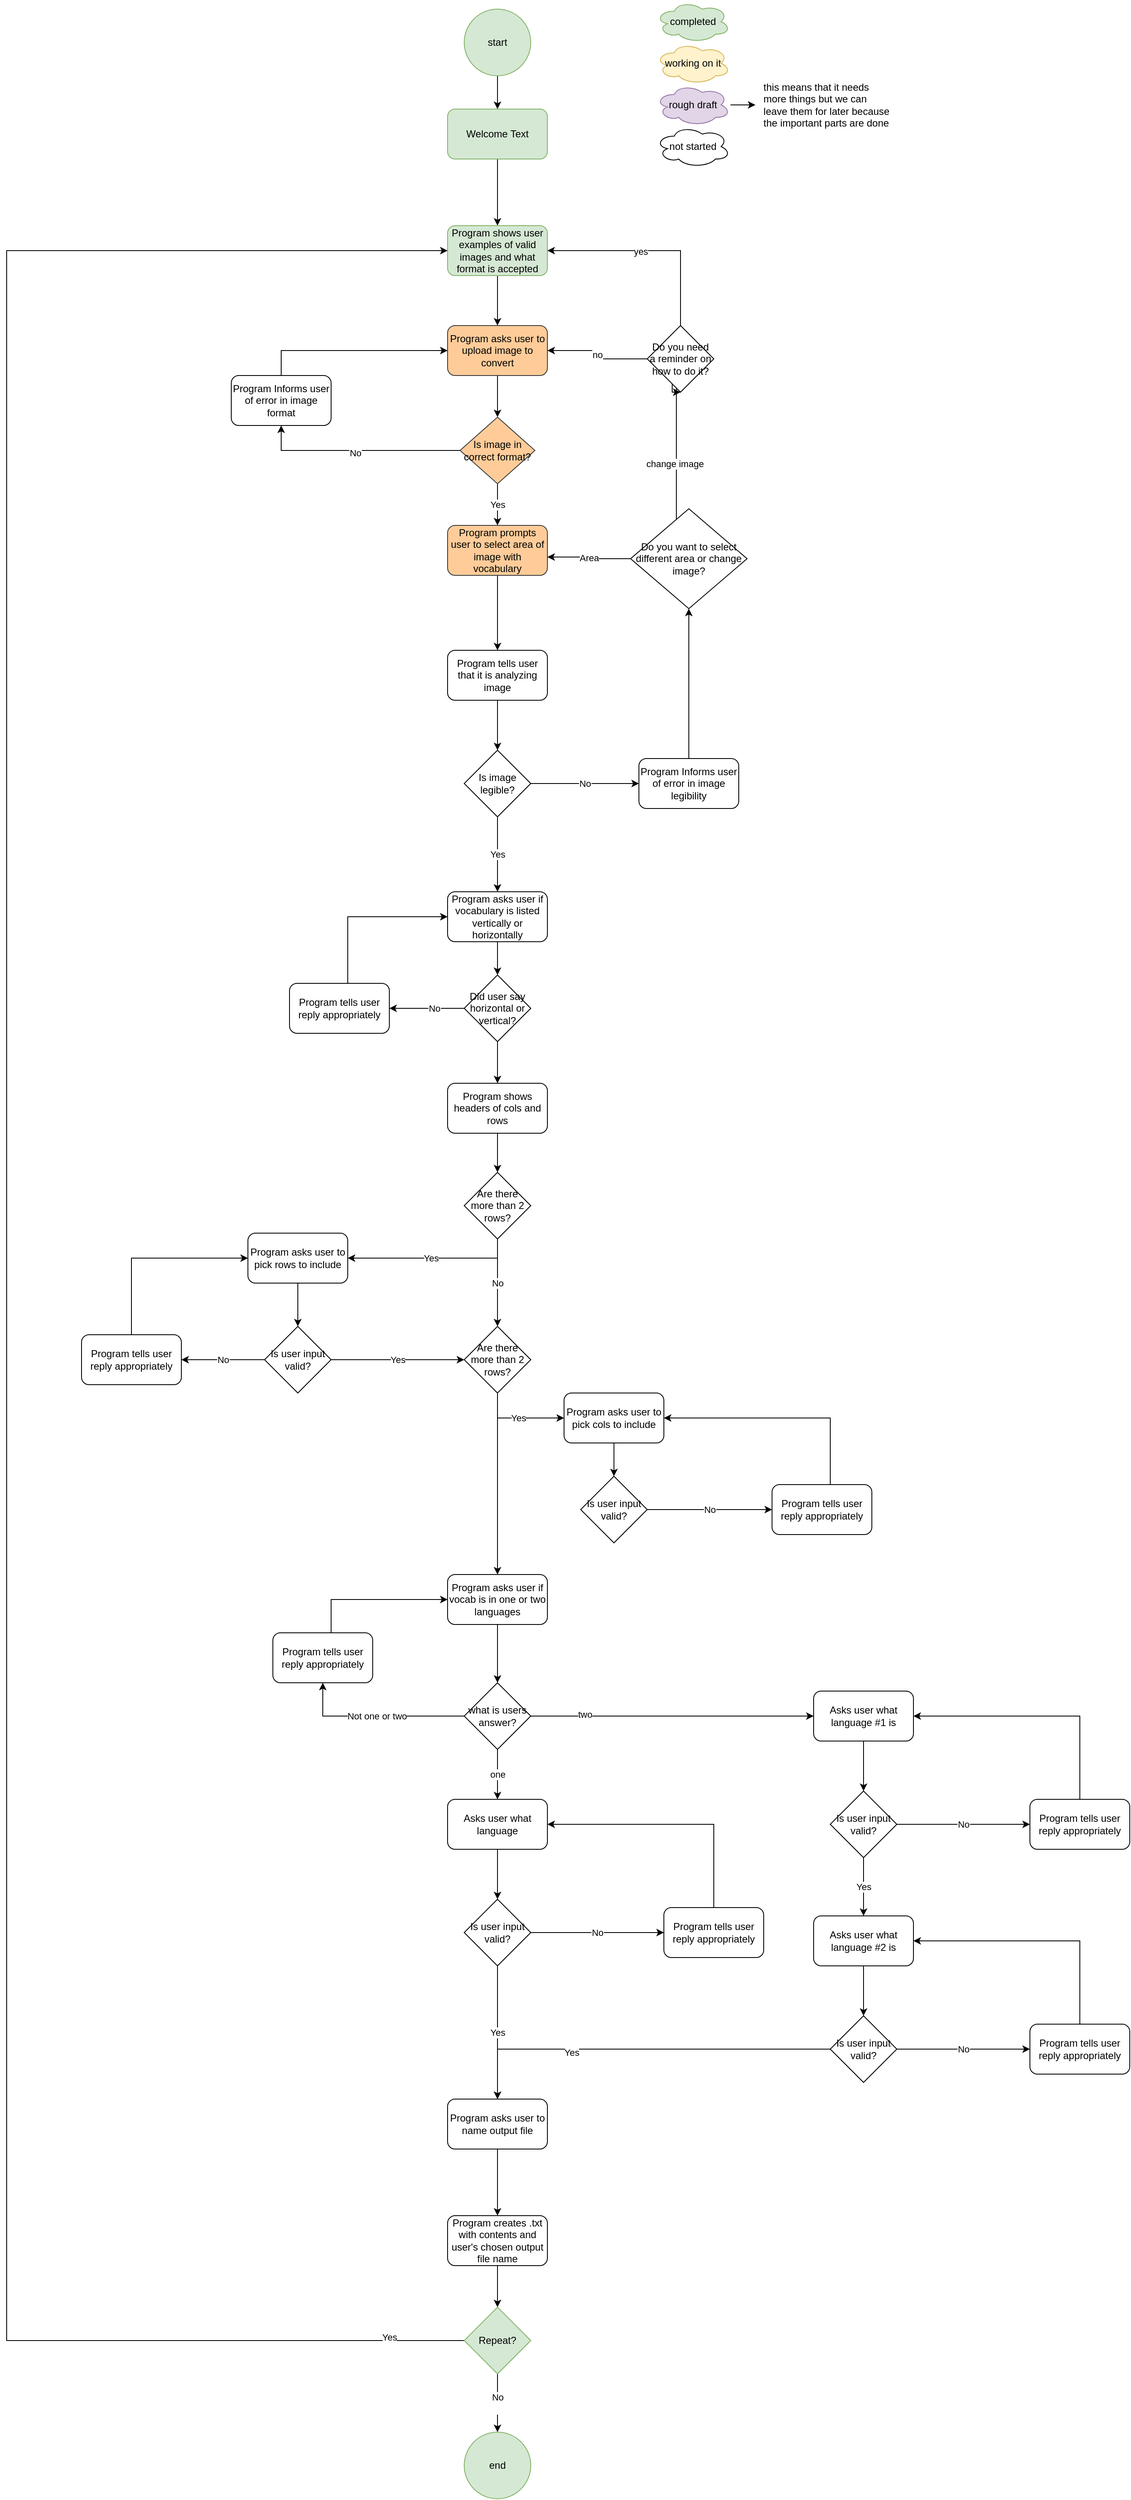 <mxfile version="15.9.1" type="github">
  <diagram id="_37h1flMU-dZSMcLrL18" name="Page-1">
    <mxGraphModel dx="734" dy="1784" grid="1" gridSize="10" guides="1" tooltips="1" connect="1" arrows="1" fold="1" page="1" pageScale="1" pageWidth="850" pageHeight="1100" math="0" shadow="0">
      <root>
        <mxCell id="0" />
        <mxCell id="1" parent="0" />
        <mxCell id="EfqrjUmPXuVLgtNHu1Gg-5" style="edgeStyle=orthogonalEdgeStyle;rounded=0;orthogonalLoop=1;jettySize=auto;html=1;" parent="1" source="AcAOfwUoswfajYFOXejZ-1" target="EfqrjUmPXuVLgtNHu1Gg-1" edge="1">
          <mxGeometry relative="1" as="geometry" />
        </mxCell>
        <mxCell id="AcAOfwUoswfajYFOXejZ-1" value="start" style="ellipse;whiteSpace=wrap;html=1;aspect=fixed;fillColor=#d5e8d4;strokeColor=#82b366;" parent="1" vertex="1">
          <mxGeometry x="760" y="-1000" width="80" height="80" as="geometry" />
        </mxCell>
        <mxCell id="EfqrjUmPXuVLgtNHu1Gg-25" style="edgeStyle=orthogonalEdgeStyle;rounded=0;orthogonalLoop=1;jettySize=auto;html=1;" parent="1" source="EfqrjUmPXuVLgtNHu1Gg-1" target="EfqrjUmPXuVLgtNHu1Gg-24" edge="1">
          <mxGeometry relative="1" as="geometry" />
        </mxCell>
        <mxCell id="EfqrjUmPXuVLgtNHu1Gg-1" value="Welcome Text" style="rounded=1;whiteSpace=wrap;html=1;fillColor=#d5e8d4;strokeColor=#82b366;" parent="1" vertex="1">
          <mxGeometry x="740" y="-880" width="120" height="60" as="geometry" />
        </mxCell>
        <mxCell id="EfqrjUmPXuVLgtNHu1Gg-7" style="edgeStyle=orthogonalEdgeStyle;rounded=0;orthogonalLoop=1;jettySize=auto;html=1;" parent="1" source="EfqrjUmPXuVLgtNHu1Gg-2" target="EfqrjUmPXuVLgtNHu1Gg-4" edge="1">
          <mxGeometry relative="1" as="geometry" />
        </mxCell>
        <mxCell id="EfqrjUmPXuVLgtNHu1Gg-2" value="Program asks user to upload image to convert" style="rounded=1;whiteSpace=wrap;html=1;fillColor=#ffcc99;strokeColor=#36393d;" parent="1" vertex="1">
          <mxGeometry x="740" y="-620" width="120" height="60" as="geometry" />
        </mxCell>
        <mxCell id="EfqrjUmPXuVLgtNHu1Gg-10" style="edgeStyle=orthogonalEdgeStyle;rounded=0;orthogonalLoop=1;jettySize=auto;html=1;entryX=0.5;entryY=1;entryDx=0;entryDy=0;" parent="1" source="EfqrjUmPXuVLgtNHu1Gg-4" target="EfqrjUmPXuVLgtNHu1Gg-9" edge="1">
          <mxGeometry relative="1" as="geometry" />
        </mxCell>
        <mxCell id="EfqrjUmPXuVLgtNHu1Gg-12" value="&lt;div&gt;No&lt;/div&gt;" style="edgeLabel;html=1;align=center;verticalAlign=middle;resizable=0;points=[];" parent="EfqrjUmPXuVLgtNHu1Gg-10" vertex="1" connectable="0">
          <mxGeometry x="0.033" y="3" relative="1" as="geometry">
            <mxPoint as="offset" />
          </mxGeometry>
        </mxCell>
        <mxCell id="EfqrjUmPXuVLgtNHu1Gg-36" value="Yes" style="edgeStyle=orthogonalEdgeStyle;rounded=0;orthogonalLoop=1;jettySize=auto;html=1;entryX=0.5;entryY=0;entryDx=0;entryDy=0;" parent="1" source="EfqrjUmPXuVLgtNHu1Gg-4" target="EfqrjUmPXuVLgtNHu1Gg-35" edge="1">
          <mxGeometry relative="1" as="geometry" />
        </mxCell>
        <mxCell id="EfqrjUmPXuVLgtNHu1Gg-4" value="Is image in correct format?" style="rhombus;whiteSpace=wrap;html=1;fillColor=#ffcc99;strokeColor=#36393d;" parent="1" vertex="1">
          <mxGeometry x="755" y="-510" width="90" height="80" as="geometry" />
        </mxCell>
        <mxCell id="EfqrjUmPXuVLgtNHu1Gg-11" style="edgeStyle=orthogonalEdgeStyle;rounded=0;orthogonalLoop=1;jettySize=auto;html=1;" parent="1" source="EfqrjUmPXuVLgtNHu1Gg-9" target="EfqrjUmPXuVLgtNHu1Gg-2" edge="1">
          <mxGeometry relative="1" as="geometry">
            <Array as="points">
              <mxPoint x="540" y="-590" />
            </Array>
          </mxGeometry>
        </mxCell>
        <mxCell id="EfqrjUmPXuVLgtNHu1Gg-9" value="Program Informs user of error in image format" style="rounded=1;whiteSpace=wrap;html=1;" parent="1" vertex="1">
          <mxGeometry x="480" y="-560" width="120" height="60" as="geometry" />
        </mxCell>
        <mxCell id="EfqrjUmPXuVLgtNHu1Gg-17" style="edgeStyle=orthogonalEdgeStyle;rounded=0;orthogonalLoop=1;jettySize=auto;html=1;" parent="1" source="EfqrjUmPXuVLgtNHu1Gg-14" target="EfqrjUmPXuVLgtNHu1Gg-15" edge="1">
          <mxGeometry relative="1" as="geometry" />
        </mxCell>
        <mxCell id="EfqrjUmPXuVLgtNHu1Gg-14" value="Program tells user that it is analyzing image" style="rounded=1;whiteSpace=wrap;html=1;" parent="1" vertex="1">
          <mxGeometry x="740" y="-230" width="120" height="60" as="geometry" />
        </mxCell>
        <mxCell id="EfqrjUmPXuVLgtNHu1Gg-20" value="No" style="edgeStyle=orthogonalEdgeStyle;rounded=0;orthogonalLoop=1;jettySize=auto;html=1;entryX=0;entryY=0.5;entryDx=0;entryDy=0;" parent="1" source="EfqrjUmPXuVLgtNHu1Gg-15" target="EfqrjUmPXuVLgtNHu1Gg-19" edge="1">
          <mxGeometry relative="1" as="geometry" />
        </mxCell>
        <mxCell id="EfqrjUmPXuVLgtNHu1Gg-44" value="Yes" style="edgeStyle=orthogonalEdgeStyle;rounded=0;orthogonalLoop=1;jettySize=auto;html=1;" parent="1" source="EfqrjUmPXuVLgtNHu1Gg-15" target="EfqrjUmPXuVLgtNHu1Gg-22" edge="1">
          <mxGeometry relative="1" as="geometry" />
        </mxCell>
        <mxCell id="EfqrjUmPXuVLgtNHu1Gg-15" value="Is image legible?" style="rhombus;whiteSpace=wrap;html=1;" parent="1" vertex="1">
          <mxGeometry x="760" y="-110" width="80" height="80" as="geometry" />
        </mxCell>
        <mxCell id="EfqrjUmPXuVLgtNHu1Gg-41" style="edgeStyle=orthogonalEdgeStyle;rounded=0;orthogonalLoop=1;jettySize=auto;html=1;entryX=0.5;entryY=1;entryDx=0;entryDy=0;" parent="1" source="EfqrjUmPXuVLgtNHu1Gg-19" target="EfqrjUmPXuVLgtNHu1Gg-39" edge="1">
          <mxGeometry relative="1" as="geometry" />
        </mxCell>
        <mxCell id="EfqrjUmPXuVLgtNHu1Gg-19" value="Program Informs user of error in image legibility" style="rounded=1;whiteSpace=wrap;html=1;" parent="1" vertex="1">
          <mxGeometry x="970" y="-100" width="120" height="60" as="geometry" />
        </mxCell>
        <mxCell id="EfqrjUmPXuVLgtNHu1Gg-33" style="edgeStyle=orthogonalEdgeStyle;rounded=0;orthogonalLoop=1;jettySize=auto;html=1;" parent="1" source="EfqrjUmPXuVLgtNHu1Gg-22" target="EfqrjUmPXuVLgtNHu1Gg-27" edge="1">
          <mxGeometry relative="1" as="geometry" />
        </mxCell>
        <mxCell id="EfqrjUmPXuVLgtNHu1Gg-22" value="Program asks user if vocabulary is listed vertically or horizontally" style="rounded=1;whiteSpace=wrap;html=1;" parent="1" vertex="1">
          <mxGeometry x="740" y="60" width="120" height="60" as="geometry" />
        </mxCell>
        <mxCell id="EfqrjUmPXuVLgtNHu1Gg-26" style="edgeStyle=orthogonalEdgeStyle;rounded=0;orthogonalLoop=1;jettySize=auto;html=1;" parent="1" source="EfqrjUmPXuVLgtNHu1Gg-24" target="EfqrjUmPXuVLgtNHu1Gg-2" edge="1">
          <mxGeometry relative="1" as="geometry" />
        </mxCell>
        <mxCell id="EfqrjUmPXuVLgtNHu1Gg-24" value="Program shows user examples of valid images and what format is accepted" style="rounded=1;whiteSpace=wrap;html=1;fillColor=#d5e8d4;strokeColor=#82b366;" parent="1" vertex="1">
          <mxGeometry x="740" y="-740" width="120" height="60" as="geometry" />
        </mxCell>
        <mxCell id="EfqrjUmPXuVLgtNHu1Gg-30" style="edgeStyle=orthogonalEdgeStyle;rounded=0;orthogonalLoop=1;jettySize=auto;html=1;" parent="1" source="EfqrjUmPXuVLgtNHu1Gg-27" target="EfqrjUmPXuVLgtNHu1Gg-29" edge="1">
          <mxGeometry relative="1" as="geometry" />
        </mxCell>
        <mxCell id="EfqrjUmPXuVLgtNHu1Gg-31" value="No" style="edgeLabel;html=1;align=center;verticalAlign=middle;resizable=0;points=[];" parent="EfqrjUmPXuVLgtNHu1Gg-30" vertex="1" connectable="0">
          <mxGeometry x="-0.2" relative="1" as="geometry">
            <mxPoint as="offset" />
          </mxGeometry>
        </mxCell>
        <mxCell id="EfqrjUmPXuVLgtNHu1Gg-46" style="edgeStyle=orthogonalEdgeStyle;rounded=0;orthogonalLoop=1;jettySize=auto;html=1;" parent="1" source="EfqrjUmPXuVLgtNHu1Gg-27" target="EfqrjUmPXuVLgtNHu1Gg-45" edge="1">
          <mxGeometry relative="1" as="geometry" />
        </mxCell>
        <mxCell id="EfqrjUmPXuVLgtNHu1Gg-27" value="Did user say horizontal or vertical?" style="rhombus;whiteSpace=wrap;html=1;" parent="1" vertex="1">
          <mxGeometry x="760" y="160" width="80" height="80" as="geometry" />
        </mxCell>
        <mxCell id="EfqrjUmPXuVLgtNHu1Gg-32" style="edgeStyle=orthogonalEdgeStyle;rounded=0;orthogonalLoop=1;jettySize=auto;html=1;entryX=0;entryY=0.5;entryDx=0;entryDy=0;" parent="1" source="EfqrjUmPXuVLgtNHu1Gg-29" target="EfqrjUmPXuVLgtNHu1Gg-22" edge="1">
          <mxGeometry relative="1" as="geometry">
            <Array as="points">
              <mxPoint x="620" y="90" />
            </Array>
          </mxGeometry>
        </mxCell>
        <mxCell id="EfqrjUmPXuVLgtNHu1Gg-29" value="Program tells user reply appropriately" style="rounded=1;whiteSpace=wrap;html=1;" parent="1" vertex="1">
          <mxGeometry x="550" y="170" width="120" height="60" as="geometry" />
        </mxCell>
        <mxCell id="EfqrjUmPXuVLgtNHu1Gg-37" style="edgeStyle=orthogonalEdgeStyle;rounded=0;orthogonalLoop=1;jettySize=auto;html=1;" parent="1" source="EfqrjUmPXuVLgtNHu1Gg-35" target="EfqrjUmPXuVLgtNHu1Gg-14" edge="1">
          <mxGeometry relative="1" as="geometry" />
        </mxCell>
        <mxCell id="EfqrjUmPXuVLgtNHu1Gg-35" value="Program prompts user to select area of image with vocabulary" style="rounded=1;whiteSpace=wrap;html=1;fillColor=#ffcc99;strokeColor=#36393d;" parent="1" vertex="1">
          <mxGeometry x="740" y="-380" width="120" height="60" as="geometry" />
        </mxCell>
        <mxCell id="EfqrjUmPXuVLgtNHu1Gg-40" value="Area" style="edgeStyle=orthogonalEdgeStyle;rounded=0;orthogonalLoop=1;jettySize=auto;html=1;entryX=1;entryY=0.633;entryDx=0;entryDy=0;entryPerimeter=0;" parent="1" source="EfqrjUmPXuVLgtNHu1Gg-39" target="EfqrjUmPXuVLgtNHu1Gg-35" edge="1">
          <mxGeometry relative="1" as="geometry" />
        </mxCell>
        <mxCell id="EfqrjUmPXuVLgtNHu1Gg-42" style="edgeStyle=orthogonalEdgeStyle;rounded=0;orthogonalLoop=1;jettySize=auto;html=1;entryX=0.5;entryY=1;entryDx=0;entryDy=0;entryPerimeter=0;" parent="1" source="EfqrjUmPXuVLgtNHu1Gg-39" target="EgT-OWA5RfUNZRpTD45B-2" edge="1">
          <mxGeometry relative="1" as="geometry">
            <Array as="points">
              <mxPoint x="1015" y="-590" />
              <mxPoint x="1010" y="-590" />
            </Array>
            <mxPoint x="1015" y="-610" as="targetPoint" />
          </mxGeometry>
        </mxCell>
        <mxCell id="EfqrjUmPXuVLgtNHu1Gg-43" value="change image" style="edgeLabel;html=1;align=center;verticalAlign=middle;resizable=0;points=[];" parent="EfqrjUmPXuVLgtNHu1Gg-42" vertex="1" connectable="0">
          <mxGeometry x="0.113" y="2" relative="1" as="geometry">
            <mxPoint y="82" as="offset" />
          </mxGeometry>
        </mxCell>
        <mxCell id="EfqrjUmPXuVLgtNHu1Gg-39" value="Do you want to select different area or change image?" style="rhombus;whiteSpace=wrap;html=1;" parent="1" vertex="1">
          <mxGeometry x="960" y="-400" width="140" height="120" as="geometry" />
        </mxCell>
        <mxCell id="EfqrjUmPXuVLgtNHu1Gg-64" style="edgeStyle=orthogonalEdgeStyle;rounded=0;orthogonalLoop=1;jettySize=auto;html=1;" parent="1" source="EfqrjUmPXuVLgtNHu1Gg-45" target="EfqrjUmPXuVLgtNHu1Gg-62" edge="1">
          <mxGeometry relative="1" as="geometry" />
        </mxCell>
        <mxCell id="EfqrjUmPXuVLgtNHu1Gg-45" value="Program shows headers of cols and rows" style="rounded=1;whiteSpace=wrap;html=1;" parent="1" vertex="1">
          <mxGeometry x="740" y="290" width="120" height="60" as="geometry" />
        </mxCell>
        <mxCell id="EfqrjUmPXuVLgtNHu1Gg-58" style="edgeStyle=orthogonalEdgeStyle;rounded=0;orthogonalLoop=1;jettySize=auto;html=1;" parent="1" source="EfqrjUmPXuVLgtNHu1Gg-47" target="EfqrjUmPXuVLgtNHu1Gg-48" edge="1">
          <mxGeometry relative="1" as="geometry" />
        </mxCell>
        <mxCell id="EfqrjUmPXuVLgtNHu1Gg-47" value="Program asks user to pick rows to include" style="rounded=1;whiteSpace=wrap;html=1;" parent="1" vertex="1">
          <mxGeometry x="500" y="470" width="120" height="60" as="geometry" />
        </mxCell>
        <mxCell id="EfqrjUmPXuVLgtNHu1Gg-50" value="No" style="edgeStyle=orthogonalEdgeStyle;rounded=0;orthogonalLoop=1;jettySize=auto;html=1;" parent="1" source="EfqrjUmPXuVLgtNHu1Gg-48" target="EfqrjUmPXuVLgtNHu1Gg-49" edge="1">
          <mxGeometry relative="1" as="geometry" />
        </mxCell>
        <mxCell id="EfqrjUmPXuVLgtNHu1Gg-67" value="Yes" style="edgeStyle=orthogonalEdgeStyle;rounded=0;orthogonalLoop=1;jettySize=auto;html=1;entryX=0;entryY=0.5;entryDx=0;entryDy=0;" parent="1" source="EfqrjUmPXuVLgtNHu1Gg-48" target="EfqrjUmPXuVLgtNHu1Gg-66" edge="1">
          <mxGeometry relative="1" as="geometry">
            <mxPoint x="740" y="582.0" as="targetPoint" />
            <Array as="points">
              <mxPoint x="750" y="622" />
              <mxPoint x="750" y="622" />
            </Array>
          </mxGeometry>
        </mxCell>
        <mxCell id="EfqrjUmPXuVLgtNHu1Gg-48" value="Is user input valid?" style="rhombus;whiteSpace=wrap;html=1;" parent="1" vertex="1">
          <mxGeometry x="520" y="582" width="80" height="80" as="geometry" />
        </mxCell>
        <mxCell id="EfqrjUmPXuVLgtNHu1Gg-51" style="edgeStyle=orthogonalEdgeStyle;rounded=0;orthogonalLoop=1;jettySize=auto;html=1;entryX=0;entryY=0.5;entryDx=0;entryDy=0;" parent="1" source="EfqrjUmPXuVLgtNHu1Gg-49" target="EfqrjUmPXuVLgtNHu1Gg-47" edge="1">
          <mxGeometry relative="1" as="geometry">
            <Array as="points">
              <mxPoint x="360" y="500" />
            </Array>
          </mxGeometry>
        </mxCell>
        <mxCell id="EfqrjUmPXuVLgtNHu1Gg-49" value="Program tells user reply appropriately" style="rounded=1;whiteSpace=wrap;html=1;" parent="1" vertex="1">
          <mxGeometry x="300" y="592" width="120" height="60" as="geometry" />
        </mxCell>
        <mxCell id="EfqrjUmPXuVLgtNHu1Gg-61" style="edgeStyle=orthogonalEdgeStyle;rounded=0;orthogonalLoop=1;jettySize=auto;html=1;" parent="1" source="EfqrjUmPXuVLgtNHu1Gg-53" target="EfqrjUmPXuVLgtNHu1Gg-55" edge="1">
          <mxGeometry relative="1" as="geometry" />
        </mxCell>
        <mxCell id="EfqrjUmPXuVLgtNHu1Gg-53" value="Program asks user to pick cols to include" style="rounded=1;whiteSpace=wrap;html=1;" parent="1" vertex="1">
          <mxGeometry x="880" y="662" width="120" height="60" as="geometry" />
        </mxCell>
        <mxCell id="EfqrjUmPXuVLgtNHu1Gg-54" value="No" style="edgeStyle=orthogonalEdgeStyle;rounded=0;orthogonalLoop=1;jettySize=auto;html=1;" parent="1" source="EfqrjUmPXuVLgtNHu1Gg-55" target="EfqrjUmPXuVLgtNHu1Gg-57" edge="1">
          <mxGeometry relative="1" as="geometry" />
        </mxCell>
        <mxCell id="EfqrjUmPXuVLgtNHu1Gg-55" value="Is user input valid?" style="rhombus;whiteSpace=wrap;html=1;" parent="1" vertex="1">
          <mxGeometry x="900" y="762" width="80" height="80" as="geometry" />
        </mxCell>
        <mxCell id="EfqrjUmPXuVLgtNHu1Gg-69" style="edgeStyle=orthogonalEdgeStyle;rounded=0;orthogonalLoop=1;jettySize=auto;html=1;entryX=1;entryY=0.5;entryDx=0;entryDy=0;" parent="1" source="EfqrjUmPXuVLgtNHu1Gg-57" target="EfqrjUmPXuVLgtNHu1Gg-53" edge="1">
          <mxGeometry relative="1" as="geometry">
            <Array as="points">
              <mxPoint x="1200" y="692" />
            </Array>
          </mxGeometry>
        </mxCell>
        <mxCell id="EfqrjUmPXuVLgtNHu1Gg-57" value="Program tells user reply appropriately" style="rounded=1;whiteSpace=wrap;html=1;" parent="1" vertex="1">
          <mxGeometry x="1130" y="772" width="120" height="60" as="geometry" />
        </mxCell>
        <mxCell id="EfqrjUmPXuVLgtNHu1Gg-65" value="Yes" style="edgeStyle=orthogonalEdgeStyle;rounded=0;orthogonalLoop=1;jettySize=auto;html=1;entryX=1;entryY=0.5;entryDx=0;entryDy=0;" parent="1" target="EfqrjUmPXuVLgtNHu1Gg-47" edge="1">
          <mxGeometry relative="1" as="geometry">
            <mxPoint x="800" y="480" as="sourcePoint" />
            <Array as="points">
              <mxPoint x="800" y="500" />
            </Array>
          </mxGeometry>
        </mxCell>
        <mxCell id="EfqrjUmPXuVLgtNHu1Gg-68" value="No" style="edgeStyle=orthogonalEdgeStyle;rounded=0;orthogonalLoop=1;jettySize=auto;html=1;entryX=0.5;entryY=0;entryDx=0;entryDy=0;" parent="1" source="EfqrjUmPXuVLgtNHu1Gg-62" target="EfqrjUmPXuVLgtNHu1Gg-66" edge="1">
          <mxGeometry relative="1" as="geometry" />
        </mxCell>
        <mxCell id="EfqrjUmPXuVLgtNHu1Gg-62" value="Are there more than 2 rows?" style="rhombus;whiteSpace=wrap;html=1;" parent="1" vertex="1">
          <mxGeometry x="760" y="397" width="80" height="80" as="geometry" />
        </mxCell>
        <mxCell id="EfqrjUmPXuVLgtNHu1Gg-71" value="Yes" style="edgeStyle=orthogonalEdgeStyle;rounded=0;orthogonalLoop=1;jettySize=auto;html=1;entryX=0;entryY=0.5;entryDx=0;entryDy=0;" parent="1" source="EfqrjUmPXuVLgtNHu1Gg-66" target="EfqrjUmPXuVLgtNHu1Gg-53" edge="1">
          <mxGeometry relative="1" as="geometry">
            <Array as="points">
              <mxPoint x="800" y="692" />
            </Array>
          </mxGeometry>
        </mxCell>
        <mxCell id="EfqrjUmPXuVLgtNHu1Gg-73" style="edgeStyle=orthogonalEdgeStyle;rounded=0;orthogonalLoop=1;jettySize=auto;html=1;entryX=0.5;entryY=0;entryDx=0;entryDy=0;" parent="1" source="EfqrjUmPXuVLgtNHu1Gg-66" target="EfqrjUmPXuVLgtNHu1Gg-72" edge="1">
          <mxGeometry relative="1" as="geometry">
            <mxPoint x="820" y="860" as="targetPoint" />
          </mxGeometry>
        </mxCell>
        <mxCell id="EfqrjUmPXuVLgtNHu1Gg-66" value="Are there more than 2 rows?" style="rhombus;whiteSpace=wrap;html=1;" parent="1" vertex="1">
          <mxGeometry x="760" y="582" width="80" height="80" as="geometry" />
        </mxCell>
        <mxCell id="EfqrjUmPXuVLgtNHu1Gg-76" style="edgeStyle=orthogonalEdgeStyle;rounded=0;orthogonalLoop=1;jettySize=auto;html=1;" parent="1" source="EfqrjUmPXuVLgtNHu1Gg-72" target="EfqrjUmPXuVLgtNHu1Gg-75" edge="1">
          <mxGeometry relative="1" as="geometry" />
        </mxCell>
        <mxCell id="EfqrjUmPXuVLgtNHu1Gg-72" value="Program asks user if vocab is in one or two languages" style="rounded=1;whiteSpace=wrap;html=1;" parent="1" vertex="1">
          <mxGeometry x="740" y="880" width="120" height="60" as="geometry" />
        </mxCell>
        <mxCell id="EfqrjUmPXuVLgtNHu1Gg-77" value="Not one or two" style="edgeStyle=orthogonalEdgeStyle;rounded=0;orthogonalLoop=1;jettySize=auto;html=1;entryX=0.5;entryY=1;entryDx=0;entryDy=0;" parent="1" source="EfqrjUmPXuVLgtNHu1Gg-75" target="EfqrjUmPXuVLgtNHu1Gg-78" edge="1">
          <mxGeometry relative="1" as="geometry">
            <mxPoint x="580" y="1050" as="targetPoint" />
          </mxGeometry>
        </mxCell>
        <mxCell id="EfqrjUmPXuVLgtNHu1Gg-86" value="one" style="edgeStyle=orthogonalEdgeStyle;rounded=0;orthogonalLoop=1;jettySize=auto;html=1;" parent="1" source="EfqrjUmPXuVLgtNHu1Gg-75" target="EfqrjUmPXuVLgtNHu1Gg-80" edge="1">
          <mxGeometry relative="1" as="geometry" />
        </mxCell>
        <mxCell id="EfqrjUmPXuVLgtNHu1Gg-87" style="edgeStyle=orthogonalEdgeStyle;rounded=0;orthogonalLoop=1;jettySize=auto;html=1;entryX=0;entryY=0.5;entryDx=0;entryDy=0;" parent="1" source="EfqrjUmPXuVLgtNHu1Gg-75" target="EfqrjUmPXuVLgtNHu1Gg-89" edge="1">
          <mxGeometry relative="1" as="geometry">
            <mxPoint x="1150" y="1050" as="targetPoint" />
          </mxGeometry>
        </mxCell>
        <mxCell id="EfqrjUmPXuVLgtNHu1Gg-115" value="two" style="edgeLabel;html=1;align=center;verticalAlign=middle;resizable=0;points=[];" parent="EfqrjUmPXuVLgtNHu1Gg-87" vertex="1" connectable="0">
          <mxGeometry x="-0.619" y="2" relative="1" as="geometry">
            <mxPoint as="offset" />
          </mxGeometry>
        </mxCell>
        <mxCell id="EfqrjUmPXuVLgtNHu1Gg-75" value="what is users answer?" style="rhombus;whiteSpace=wrap;html=1;" parent="1" vertex="1">
          <mxGeometry x="760" y="1010" width="80" height="80" as="geometry" />
        </mxCell>
        <mxCell id="EfqrjUmPXuVLgtNHu1Gg-79" style="edgeStyle=orthogonalEdgeStyle;rounded=0;orthogonalLoop=1;jettySize=auto;html=1;entryX=0;entryY=0.5;entryDx=0;entryDy=0;" parent="1" source="EfqrjUmPXuVLgtNHu1Gg-78" target="EfqrjUmPXuVLgtNHu1Gg-72" edge="1">
          <mxGeometry relative="1" as="geometry">
            <Array as="points">
              <mxPoint x="600" y="910" />
            </Array>
          </mxGeometry>
        </mxCell>
        <mxCell id="EfqrjUmPXuVLgtNHu1Gg-78" value="Program tells user reply appropriately" style="rounded=1;whiteSpace=wrap;html=1;" parent="1" vertex="1">
          <mxGeometry x="530" y="950" width="120" height="60" as="geometry" />
        </mxCell>
        <mxCell id="EfqrjUmPXuVLgtNHu1Gg-83" style="edgeStyle=orthogonalEdgeStyle;rounded=0;orthogonalLoop=1;jettySize=auto;html=1;entryX=0.5;entryY=0;entryDx=0;entryDy=0;" parent="1" source="EfqrjUmPXuVLgtNHu1Gg-80" target="EfqrjUmPXuVLgtNHu1Gg-81" edge="1">
          <mxGeometry relative="1" as="geometry" />
        </mxCell>
        <mxCell id="EfqrjUmPXuVLgtNHu1Gg-80" value="Asks user what language" style="rounded=1;whiteSpace=wrap;html=1;" parent="1" vertex="1">
          <mxGeometry x="740" y="1150" width="120" height="60" as="geometry" />
        </mxCell>
        <mxCell id="EfqrjUmPXuVLgtNHu1Gg-84" value="No" style="edgeStyle=orthogonalEdgeStyle;rounded=0;orthogonalLoop=1;jettySize=auto;html=1;" parent="1" source="EfqrjUmPXuVLgtNHu1Gg-81" target="EfqrjUmPXuVLgtNHu1Gg-82" edge="1">
          <mxGeometry relative="1" as="geometry" />
        </mxCell>
        <mxCell id="EfqrjUmPXuVLgtNHu1Gg-103" value="Yes" style="edgeStyle=orthogonalEdgeStyle;rounded=0;orthogonalLoop=1;jettySize=auto;html=1;entryX=0.5;entryY=0;entryDx=0;entryDy=0;" parent="1" source="EfqrjUmPXuVLgtNHu1Gg-81" target="EfqrjUmPXuVLgtNHu1Gg-101" edge="1">
          <mxGeometry relative="1" as="geometry" />
        </mxCell>
        <mxCell id="EfqrjUmPXuVLgtNHu1Gg-81" value="Is user input valid?" style="rhombus;whiteSpace=wrap;html=1;" parent="1" vertex="1">
          <mxGeometry x="760" y="1270" width="80" height="80" as="geometry" />
        </mxCell>
        <mxCell id="EfqrjUmPXuVLgtNHu1Gg-85" style="edgeStyle=orthogonalEdgeStyle;rounded=0;orthogonalLoop=1;jettySize=auto;html=1;entryX=1;entryY=0.5;entryDx=0;entryDy=0;" parent="1" source="EfqrjUmPXuVLgtNHu1Gg-82" target="EfqrjUmPXuVLgtNHu1Gg-80" edge="1">
          <mxGeometry relative="1" as="geometry">
            <Array as="points">
              <mxPoint x="1060" y="1180" />
            </Array>
          </mxGeometry>
        </mxCell>
        <mxCell id="EfqrjUmPXuVLgtNHu1Gg-82" value="Program tells user reply appropriately" style="rounded=1;whiteSpace=wrap;html=1;" parent="1" vertex="1">
          <mxGeometry x="1000" y="1280" width="120" height="60" as="geometry" />
        </mxCell>
        <mxCell id="EfqrjUmPXuVLgtNHu1Gg-88" style="edgeStyle=orthogonalEdgeStyle;rounded=0;orthogonalLoop=1;jettySize=auto;html=1;entryX=0.5;entryY=0;entryDx=0;entryDy=0;" parent="1" source="EfqrjUmPXuVLgtNHu1Gg-89" target="EfqrjUmPXuVLgtNHu1Gg-91" edge="1">
          <mxGeometry relative="1" as="geometry" />
        </mxCell>
        <mxCell id="EfqrjUmPXuVLgtNHu1Gg-89" value="Asks user what language #1 is" style="rounded=1;whiteSpace=wrap;html=1;" parent="1" vertex="1">
          <mxGeometry x="1180" y="1020" width="120" height="60" as="geometry" />
        </mxCell>
        <mxCell id="EfqrjUmPXuVLgtNHu1Gg-90" value="No" style="edgeStyle=orthogonalEdgeStyle;rounded=0;orthogonalLoop=1;jettySize=auto;html=1;" parent="1" source="EfqrjUmPXuVLgtNHu1Gg-91" target="EfqrjUmPXuVLgtNHu1Gg-93" edge="1">
          <mxGeometry relative="1" as="geometry" />
        </mxCell>
        <mxCell id="EfqrjUmPXuVLgtNHu1Gg-100" value="Yes" style="edgeStyle=orthogonalEdgeStyle;rounded=0;orthogonalLoop=1;jettySize=auto;html=1;" parent="1" source="EfqrjUmPXuVLgtNHu1Gg-91" target="EfqrjUmPXuVLgtNHu1Gg-95" edge="1">
          <mxGeometry relative="1" as="geometry" />
        </mxCell>
        <mxCell id="EfqrjUmPXuVLgtNHu1Gg-91" value="Is user input valid?" style="rhombus;whiteSpace=wrap;html=1;" parent="1" vertex="1">
          <mxGeometry x="1200" y="1140" width="80" height="80" as="geometry" />
        </mxCell>
        <mxCell id="EfqrjUmPXuVLgtNHu1Gg-92" style="edgeStyle=orthogonalEdgeStyle;rounded=0;orthogonalLoop=1;jettySize=auto;html=1;entryX=1;entryY=0.5;entryDx=0;entryDy=0;" parent="1" source="EfqrjUmPXuVLgtNHu1Gg-93" target="EfqrjUmPXuVLgtNHu1Gg-89" edge="1">
          <mxGeometry relative="1" as="geometry">
            <Array as="points">
              <mxPoint x="1500" y="1050" />
            </Array>
          </mxGeometry>
        </mxCell>
        <mxCell id="EfqrjUmPXuVLgtNHu1Gg-93" value="Program tells user reply appropriately" style="rounded=1;whiteSpace=wrap;html=1;" parent="1" vertex="1">
          <mxGeometry x="1440" y="1150" width="120" height="60" as="geometry" />
        </mxCell>
        <mxCell id="EfqrjUmPXuVLgtNHu1Gg-94" style="edgeStyle=orthogonalEdgeStyle;rounded=0;orthogonalLoop=1;jettySize=auto;html=1;entryX=0.5;entryY=0;entryDx=0;entryDy=0;" parent="1" source="EfqrjUmPXuVLgtNHu1Gg-95" target="EfqrjUmPXuVLgtNHu1Gg-97" edge="1">
          <mxGeometry relative="1" as="geometry" />
        </mxCell>
        <mxCell id="EfqrjUmPXuVLgtNHu1Gg-95" value="Asks user what language #2 is" style="rounded=1;whiteSpace=wrap;html=1;" parent="1" vertex="1">
          <mxGeometry x="1180" y="1290" width="120" height="60" as="geometry" />
        </mxCell>
        <mxCell id="EfqrjUmPXuVLgtNHu1Gg-96" value="No" style="edgeStyle=orthogonalEdgeStyle;rounded=0;orthogonalLoop=1;jettySize=auto;html=1;" parent="1" source="EfqrjUmPXuVLgtNHu1Gg-97" target="EfqrjUmPXuVLgtNHu1Gg-99" edge="1">
          <mxGeometry relative="1" as="geometry" />
        </mxCell>
        <mxCell id="EfqrjUmPXuVLgtNHu1Gg-102" style="edgeStyle=orthogonalEdgeStyle;rounded=0;orthogonalLoop=1;jettySize=auto;html=1;" parent="1" source="EfqrjUmPXuVLgtNHu1Gg-97" target="EfqrjUmPXuVLgtNHu1Gg-101" edge="1">
          <mxGeometry relative="1" as="geometry" />
        </mxCell>
        <mxCell id="EfqrjUmPXuVLgtNHu1Gg-104" value="Yes" style="edgeLabel;html=1;align=center;verticalAlign=middle;resizable=0;points=[];" parent="EfqrjUmPXuVLgtNHu1Gg-102" vertex="1" connectable="0">
          <mxGeometry x="0.358" y="4" relative="1" as="geometry">
            <mxPoint x="1" as="offset" />
          </mxGeometry>
        </mxCell>
        <mxCell id="EfqrjUmPXuVLgtNHu1Gg-97" value="Is user input valid?" style="rhombus;whiteSpace=wrap;html=1;" parent="1" vertex="1">
          <mxGeometry x="1200" y="1410" width="80" height="80" as="geometry" />
        </mxCell>
        <mxCell id="EfqrjUmPXuVLgtNHu1Gg-98" style="edgeStyle=orthogonalEdgeStyle;rounded=0;orthogonalLoop=1;jettySize=auto;html=1;entryX=1;entryY=0.5;entryDx=0;entryDy=0;" parent="1" source="EfqrjUmPXuVLgtNHu1Gg-99" target="EfqrjUmPXuVLgtNHu1Gg-95" edge="1">
          <mxGeometry relative="1" as="geometry">
            <Array as="points">
              <mxPoint x="1500" y="1320" />
            </Array>
          </mxGeometry>
        </mxCell>
        <mxCell id="EfqrjUmPXuVLgtNHu1Gg-99" value="Program tells user reply appropriately" style="rounded=1;whiteSpace=wrap;html=1;" parent="1" vertex="1">
          <mxGeometry x="1440" y="1420" width="120" height="60" as="geometry" />
        </mxCell>
        <mxCell id="EfqrjUmPXuVLgtNHu1Gg-106" style="edgeStyle=orthogonalEdgeStyle;rounded=0;orthogonalLoop=1;jettySize=auto;html=1;" parent="1" source="EfqrjUmPXuVLgtNHu1Gg-101" target="EfqrjUmPXuVLgtNHu1Gg-105" edge="1">
          <mxGeometry relative="1" as="geometry" />
        </mxCell>
        <mxCell id="EfqrjUmPXuVLgtNHu1Gg-101" value="Program asks user to name output file" style="rounded=1;whiteSpace=wrap;html=1;" parent="1" vertex="1">
          <mxGeometry x="740" y="1510" width="120" height="60" as="geometry" />
        </mxCell>
        <mxCell id="EfqrjUmPXuVLgtNHu1Gg-110" style="edgeStyle=orthogonalEdgeStyle;rounded=0;orthogonalLoop=1;jettySize=auto;html=1;" parent="1" source="EfqrjUmPXuVLgtNHu1Gg-105" target="EfqrjUmPXuVLgtNHu1Gg-109" edge="1">
          <mxGeometry relative="1" as="geometry" />
        </mxCell>
        <mxCell id="EfqrjUmPXuVLgtNHu1Gg-105" value="Program creates .txt with contents and user&#39;s chosen output file name" style="rounded=1;whiteSpace=wrap;html=1;" parent="1" vertex="1">
          <mxGeometry x="740" y="1650" width="120" height="60" as="geometry" />
        </mxCell>
        <mxCell id="EfqrjUmPXuVLgtNHu1Gg-112" value="&lt;div&gt;No&lt;/div&gt;&lt;div&gt;&lt;br&gt;&lt;/div&gt;" style="edgeStyle=orthogonalEdgeStyle;rounded=0;orthogonalLoop=1;jettySize=auto;html=1;" parent="1" source="EfqrjUmPXuVLgtNHu1Gg-109" target="EfqrjUmPXuVLgtNHu1Gg-111" edge="1">
          <mxGeometry relative="1" as="geometry" />
        </mxCell>
        <mxCell id="EfqrjUmPXuVLgtNHu1Gg-113" style="edgeStyle=orthogonalEdgeStyle;rounded=0;orthogonalLoop=1;jettySize=auto;html=1;" parent="1" source="EfqrjUmPXuVLgtNHu1Gg-109" edge="1">
          <mxGeometry relative="1" as="geometry">
            <mxPoint x="740" y="-710" as="targetPoint" />
            <Array as="points">
              <mxPoint x="210" y="1800" />
              <mxPoint x="210" y="-710" />
            </Array>
          </mxGeometry>
        </mxCell>
        <mxCell id="EfqrjUmPXuVLgtNHu1Gg-114" value="Yes" style="edgeLabel;html=1;align=center;verticalAlign=middle;resizable=0;points=[];" parent="EfqrjUmPXuVLgtNHu1Gg-113" vertex="1" connectable="0">
          <mxGeometry x="-0.95" y="-4" relative="1" as="geometry">
            <mxPoint as="offset" />
          </mxGeometry>
        </mxCell>
        <mxCell id="EfqrjUmPXuVLgtNHu1Gg-109" value="Repeat?" style="rhombus;whiteSpace=wrap;html=1;fillColor=#d5e8d4;strokeColor=#82b366;" parent="1" vertex="1">
          <mxGeometry x="760" y="1760" width="80" height="80" as="geometry" />
        </mxCell>
        <mxCell id="EfqrjUmPXuVLgtNHu1Gg-111" value="end" style="ellipse;whiteSpace=wrap;html=1;aspect=fixed;fillColor=#d5e8d4;strokeColor=#82b366;" parent="1" vertex="1">
          <mxGeometry x="760" y="1910" width="80" height="80" as="geometry" />
        </mxCell>
        <mxCell id="EgT-OWA5RfUNZRpTD45B-3" value="no" style="edgeStyle=orthogonalEdgeStyle;rounded=0;orthogonalLoop=1;jettySize=auto;html=1;entryX=1;entryY=0.5;entryDx=0;entryDy=0;" parent="1" source="EgT-OWA5RfUNZRpTD45B-2" target="EfqrjUmPXuVLgtNHu1Gg-2" edge="1">
          <mxGeometry relative="1" as="geometry">
            <mxPoint x="870" y="-580" as="targetPoint" />
          </mxGeometry>
        </mxCell>
        <mxCell id="EgT-OWA5RfUNZRpTD45B-4" style="edgeStyle=orthogonalEdgeStyle;rounded=0;orthogonalLoop=1;jettySize=auto;html=1;entryX=1;entryY=0.5;entryDx=0;entryDy=0;" parent="1" source="EgT-OWA5RfUNZRpTD45B-2" target="EfqrjUmPXuVLgtNHu1Gg-24" edge="1">
          <mxGeometry relative="1" as="geometry">
            <Array as="points">
              <mxPoint x="1020" y="-710" />
            </Array>
          </mxGeometry>
        </mxCell>
        <mxCell id="EgT-OWA5RfUNZRpTD45B-5" value="yes" style="edgeLabel;html=1;align=center;verticalAlign=middle;resizable=0;points=[];" parent="EgT-OWA5RfUNZRpTD45B-4" vertex="1" connectable="0">
          <mxGeometry x="0.104" y="1" relative="1" as="geometry">
            <mxPoint as="offset" />
          </mxGeometry>
        </mxCell>
        <mxCell id="EgT-OWA5RfUNZRpTD45B-2" value="Do you need a reminder on how to do it?" style="rhombus;whiteSpace=wrap;html=1;" parent="1" vertex="1">
          <mxGeometry x="980" y="-620" width="80" height="80" as="geometry" />
        </mxCell>
        <mxCell id="EgT-OWA5RfUNZRpTD45B-6" value="completed" style="ellipse;shape=cloud;whiteSpace=wrap;html=1;fillColor=#d5e8d4;strokeColor=#82b366;" parent="1" vertex="1">
          <mxGeometry x="990" y="-1010" width="90" height="50" as="geometry" />
        </mxCell>
        <mxCell id="EgT-OWA5RfUNZRpTD45B-8" value="working on it" style="ellipse;shape=cloud;whiteSpace=wrap;html=1;fillColor=#fff2cc;strokeColor=#d6b656;" parent="1" vertex="1">
          <mxGeometry x="990" y="-960" width="90" height="50" as="geometry" />
        </mxCell>
        <mxCell id="EgT-OWA5RfUNZRpTD45B-13" style="edgeStyle=orthogonalEdgeStyle;rounded=0;orthogonalLoop=1;jettySize=auto;html=1;" parent="1" source="EgT-OWA5RfUNZRpTD45B-10" edge="1">
          <mxGeometry relative="1" as="geometry">
            <mxPoint x="1110" y="-885" as="targetPoint" />
          </mxGeometry>
        </mxCell>
        <mxCell id="EgT-OWA5RfUNZRpTD45B-10" value="rough draft" style="ellipse;shape=cloud;whiteSpace=wrap;html=1;fillColor=#e1d5e7;strokeColor=#9673a6;" parent="1" vertex="1">
          <mxGeometry x="990" y="-910" width="90" height="50" as="geometry" />
        </mxCell>
        <mxCell id="EgT-OWA5RfUNZRpTD45B-12" value="not started" style="ellipse;shape=cloud;whiteSpace=wrap;html=1;" parent="1" vertex="1">
          <mxGeometry x="990" y="-860" width="90" height="50" as="geometry" />
        </mxCell>
        <mxCell id="EgT-OWA5RfUNZRpTD45B-15" value="&lt;div align=&quot;left&quot;&gt;this means that it needs&lt;/div&gt;&lt;div align=&quot;left&quot;&gt; more things but we can &lt;br&gt;&lt;/div&gt;&lt;div align=&quot;left&quot;&gt;leave them for later because&lt;/div&gt;&lt;div align=&quot;left&quot;&gt; the important parts are done&lt;/div&gt;" style="text;html=1;align=center;verticalAlign=middle;resizable=0;points=[];autosize=1;strokeColor=none;fillColor=none;" parent="1" vertex="1">
          <mxGeometry x="1110" y="-915" width="170" height="60" as="geometry" />
        </mxCell>
      </root>
    </mxGraphModel>
  </diagram>
</mxfile>
